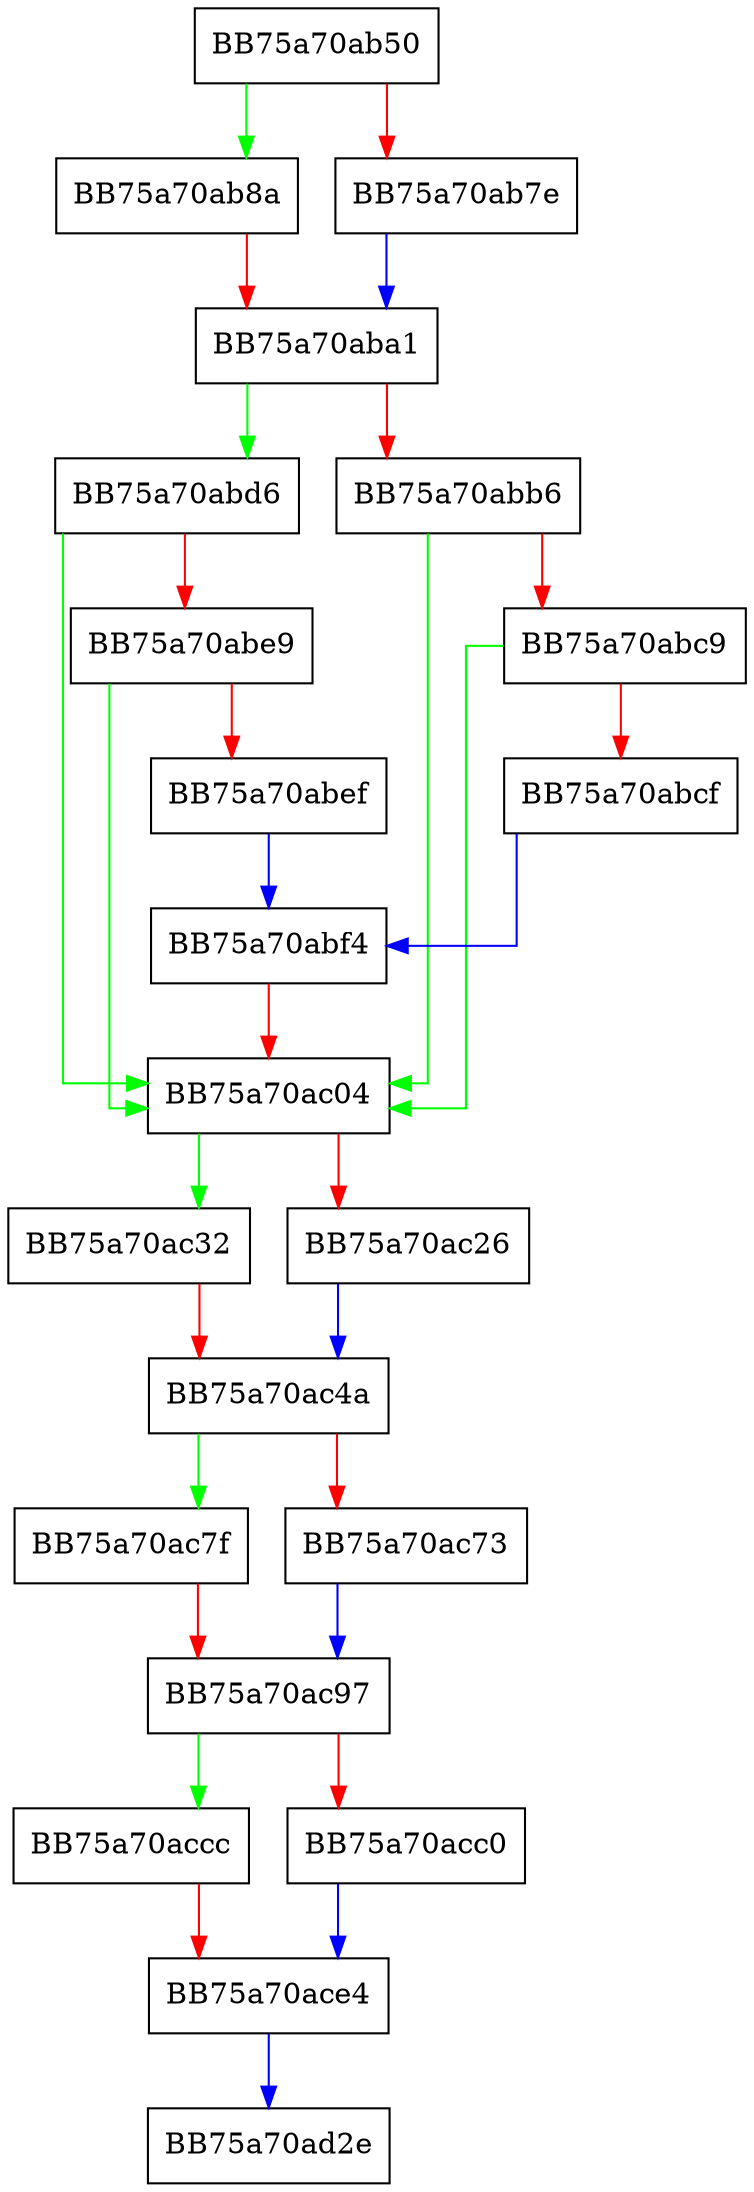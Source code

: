 digraph FinalizeInitialize {
  node [shape="box"];
  graph [splines=ortho];
  BB75a70ab50 -> BB75a70ab8a [color="green"];
  BB75a70ab50 -> BB75a70ab7e [color="red"];
  BB75a70ab7e -> BB75a70aba1 [color="blue"];
  BB75a70ab8a -> BB75a70aba1 [color="red"];
  BB75a70aba1 -> BB75a70abd6 [color="green"];
  BB75a70aba1 -> BB75a70abb6 [color="red"];
  BB75a70abb6 -> BB75a70ac04 [color="green"];
  BB75a70abb6 -> BB75a70abc9 [color="red"];
  BB75a70abc9 -> BB75a70ac04 [color="green"];
  BB75a70abc9 -> BB75a70abcf [color="red"];
  BB75a70abcf -> BB75a70abf4 [color="blue"];
  BB75a70abd6 -> BB75a70ac04 [color="green"];
  BB75a70abd6 -> BB75a70abe9 [color="red"];
  BB75a70abe9 -> BB75a70ac04 [color="green"];
  BB75a70abe9 -> BB75a70abef [color="red"];
  BB75a70abef -> BB75a70abf4 [color="blue"];
  BB75a70abf4 -> BB75a70ac04 [color="red"];
  BB75a70ac04 -> BB75a70ac32 [color="green"];
  BB75a70ac04 -> BB75a70ac26 [color="red"];
  BB75a70ac26 -> BB75a70ac4a [color="blue"];
  BB75a70ac32 -> BB75a70ac4a [color="red"];
  BB75a70ac4a -> BB75a70ac7f [color="green"];
  BB75a70ac4a -> BB75a70ac73 [color="red"];
  BB75a70ac73 -> BB75a70ac97 [color="blue"];
  BB75a70ac7f -> BB75a70ac97 [color="red"];
  BB75a70ac97 -> BB75a70accc [color="green"];
  BB75a70ac97 -> BB75a70acc0 [color="red"];
  BB75a70acc0 -> BB75a70ace4 [color="blue"];
  BB75a70accc -> BB75a70ace4 [color="red"];
  BB75a70ace4 -> BB75a70ad2e [color="blue"];
}